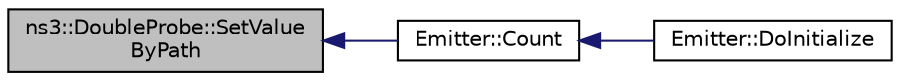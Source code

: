 digraph "ns3::DoubleProbe::SetValueByPath"
{
  edge [fontname="Helvetica",fontsize="10",labelfontname="Helvetica",labelfontsize="10"];
  node [fontname="Helvetica",fontsize="10",shape=record];
  rankdir="LR";
  Node1 [label="ns3::DoubleProbe::SetValue\lByPath",height=0.2,width=0.4,color="black", fillcolor="grey75", style="filled", fontcolor="black"];
  Node1 -> Node2 [dir="back",color="midnightblue",fontsize="10",style="solid"];
  Node2 [label="Emitter::Count",height=0.2,width=0.4,color="black", fillcolor="white", style="filled",URL="$df/de9/classEmitter.html#a70635630b81636ea8e0d1c22a0ada0dd"];
  Node2 -> Node3 [dir="back",color="midnightblue",fontsize="10",style="solid"];
  Node3 [label="Emitter::DoInitialize",height=0.2,width=0.4,color="black", fillcolor="white", style="filled",URL="$df/de9/classEmitter.html#ae48c448ed4eac0885e394456a3c8375d"];
}
